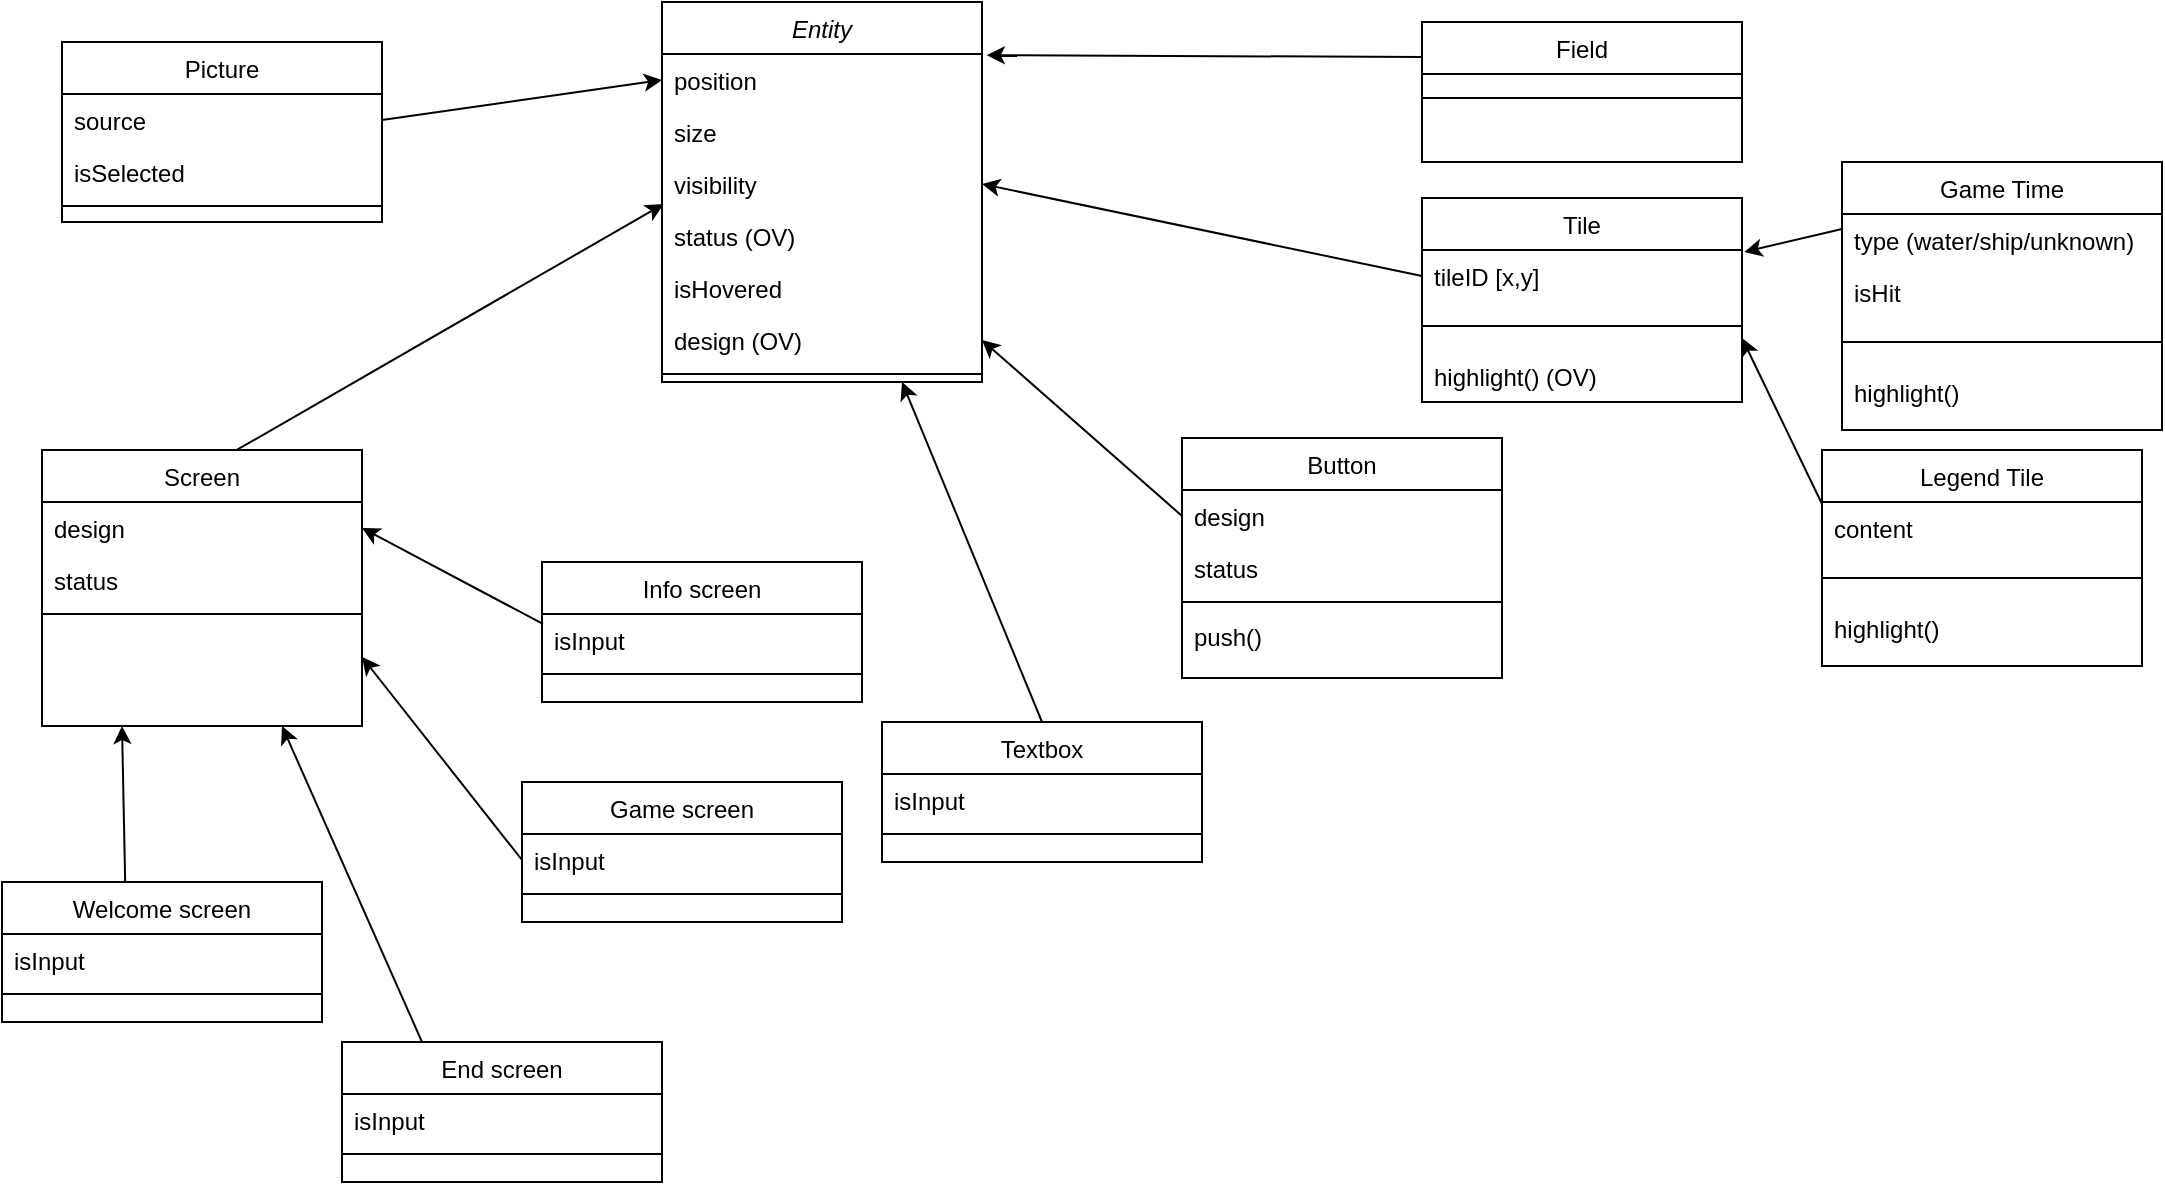 <mxfile version="17.4.0" type="github" pages="2">
  <diagram id="C5RBs43oDa-KdzZeNtuy" name="Design">
    <mxGraphModel dx="1038" dy="539" grid="1" gridSize="10" guides="1" tooltips="1" connect="1" arrows="1" fold="1" page="1" pageScale="1" pageWidth="1169" pageHeight="1654" math="0" shadow="0">
      <root>
        <mxCell id="WIyWlLk6GJQsqaUBKTNV-0" />
        <mxCell id="WIyWlLk6GJQsqaUBKTNV-1" parent="WIyWlLk6GJQsqaUBKTNV-0" />
        <mxCell id="zkfFHV4jXpPFQw0GAbJ--0" value="Entity" style="swimlane;fontStyle=2;align=center;verticalAlign=top;childLayout=stackLayout;horizontal=1;startSize=26;horizontalStack=0;resizeParent=1;resizeLast=0;collapsible=1;marginBottom=0;rounded=0;shadow=0;strokeWidth=1;" parent="WIyWlLk6GJQsqaUBKTNV-1" vertex="1">
          <mxGeometry x="350" y="10" width="160" height="190" as="geometry">
            <mxRectangle x="230" y="140" width="160" height="26" as="alternateBounds" />
          </mxGeometry>
        </mxCell>
        <mxCell id="zkfFHV4jXpPFQw0GAbJ--1" value="position" style="text;align=left;verticalAlign=top;spacingLeft=4;spacingRight=4;overflow=hidden;rotatable=0;points=[[0,0.5],[1,0.5]];portConstraint=eastwest;" parent="zkfFHV4jXpPFQw0GAbJ--0" vertex="1">
          <mxGeometry y="26" width="160" height="26" as="geometry" />
        </mxCell>
        <mxCell id="zkfFHV4jXpPFQw0GAbJ--2" value="size" style="text;align=left;verticalAlign=top;spacingLeft=4;spacingRight=4;overflow=hidden;rotatable=0;points=[[0,0.5],[1,0.5]];portConstraint=eastwest;rounded=0;shadow=0;html=0;" parent="zkfFHV4jXpPFQw0GAbJ--0" vertex="1">
          <mxGeometry y="52" width="160" height="26" as="geometry" />
        </mxCell>
        <mxCell id="aubrxSSwmAPKSSQoLvb7-0" value="visibility" style="text;align=left;verticalAlign=top;spacingLeft=4;spacingRight=4;overflow=hidden;rotatable=0;points=[[0,0.5],[1,0.5]];portConstraint=eastwest;rounded=0;shadow=0;html=0;" vertex="1" parent="zkfFHV4jXpPFQw0GAbJ--0">
          <mxGeometry y="78" width="160" height="26" as="geometry" />
        </mxCell>
        <mxCell id="aubrxSSwmAPKSSQoLvb7-1" value="status (OV)" style="text;align=left;verticalAlign=top;spacingLeft=4;spacingRight=4;overflow=hidden;rotatable=0;points=[[0,0.5],[1,0.5]];portConstraint=eastwest;rounded=0;shadow=0;html=0;" vertex="1" parent="zkfFHV4jXpPFQw0GAbJ--0">
          <mxGeometry y="104" width="160" height="26" as="geometry" />
        </mxCell>
        <mxCell id="_I0pxtjb7SNAMlPnUTDq-0" value="isHovered" style="text;align=left;verticalAlign=top;spacingLeft=4;spacingRight=4;overflow=hidden;rotatable=0;points=[[0,0.5],[1,0.5]];portConstraint=eastwest;rounded=0;shadow=0;html=0;" vertex="1" parent="zkfFHV4jXpPFQw0GAbJ--0">
          <mxGeometry y="130" width="160" height="26" as="geometry" />
        </mxCell>
        <mxCell id="zkfFHV4jXpPFQw0GAbJ--3" value="design (OV)" style="text;align=left;verticalAlign=top;spacingLeft=4;spacingRight=4;overflow=hidden;rotatable=0;points=[[0,0.5],[1,0.5]];portConstraint=eastwest;rounded=0;shadow=0;html=0;" parent="zkfFHV4jXpPFQw0GAbJ--0" vertex="1">
          <mxGeometry y="156" width="160" height="26" as="geometry" />
        </mxCell>
        <mxCell id="zkfFHV4jXpPFQw0GAbJ--4" value="" style="line;html=1;strokeWidth=1;align=left;verticalAlign=middle;spacingTop=-1;spacingLeft=3;spacingRight=3;rotatable=0;labelPosition=right;points=[];portConstraint=eastwest;" parent="zkfFHV4jXpPFQw0GAbJ--0" vertex="1">
          <mxGeometry y="182" width="160" height="8" as="geometry" />
        </mxCell>
        <mxCell id="zkfFHV4jXpPFQw0GAbJ--6" value="Screen" style="swimlane;fontStyle=0;align=center;verticalAlign=top;childLayout=stackLayout;horizontal=1;startSize=26;horizontalStack=0;resizeParent=1;resizeLast=0;collapsible=1;marginBottom=0;rounded=0;shadow=0;strokeWidth=1;" parent="WIyWlLk6GJQsqaUBKTNV-1" vertex="1">
          <mxGeometry x="40" y="234" width="160" height="138" as="geometry">
            <mxRectangle x="130" y="380" width="160" height="26" as="alternateBounds" />
          </mxGeometry>
        </mxCell>
        <mxCell id="zkfFHV4jXpPFQw0GAbJ--7" value="design" style="text;align=left;verticalAlign=top;spacingLeft=4;spacingRight=4;overflow=hidden;rotatable=0;points=[[0,0.5],[1,0.5]];portConstraint=eastwest;" parent="zkfFHV4jXpPFQw0GAbJ--6" vertex="1">
          <mxGeometry y="26" width="160" height="26" as="geometry" />
        </mxCell>
        <mxCell id="zkfFHV4jXpPFQw0GAbJ--8" value="status" style="text;align=left;verticalAlign=top;spacingLeft=4;spacingRight=4;overflow=hidden;rotatable=0;points=[[0,0.5],[1,0.5]];portConstraint=eastwest;rounded=0;shadow=0;html=0;" parent="zkfFHV4jXpPFQw0GAbJ--6" vertex="1">
          <mxGeometry y="52" width="160" height="26" as="geometry" />
        </mxCell>
        <mxCell id="zkfFHV4jXpPFQw0GAbJ--9" value="" style="line;html=1;strokeWidth=1;align=left;verticalAlign=middle;spacingTop=-1;spacingLeft=3;spacingRight=3;rotatable=0;labelPosition=right;points=[];portConstraint=eastwest;" parent="zkfFHV4jXpPFQw0GAbJ--6" vertex="1">
          <mxGeometry y="78" width="160" height="8" as="geometry" />
        </mxCell>
        <mxCell id="zkfFHV4jXpPFQw0GAbJ--13" value="Textbox" style="swimlane;fontStyle=0;align=center;verticalAlign=top;childLayout=stackLayout;horizontal=1;startSize=26;horizontalStack=0;resizeParent=1;resizeLast=0;collapsible=1;marginBottom=0;rounded=0;shadow=0;strokeWidth=1;" parent="WIyWlLk6GJQsqaUBKTNV-1" vertex="1">
          <mxGeometry x="460" y="370" width="160" height="70" as="geometry">
            <mxRectangle x="340" y="380" width="170" height="26" as="alternateBounds" />
          </mxGeometry>
        </mxCell>
        <mxCell id="zkfFHV4jXpPFQw0GAbJ--14" value="isInput" style="text;align=left;verticalAlign=top;spacingLeft=4;spacingRight=4;overflow=hidden;rotatable=0;points=[[0,0.5],[1,0.5]];portConstraint=eastwest;" parent="zkfFHV4jXpPFQw0GAbJ--13" vertex="1">
          <mxGeometry y="26" width="160" height="26" as="geometry" />
        </mxCell>
        <mxCell id="zkfFHV4jXpPFQw0GAbJ--15" value="" style="line;html=1;strokeWidth=1;align=left;verticalAlign=middle;spacingTop=-1;spacingLeft=3;spacingRight=3;rotatable=0;labelPosition=right;points=[];portConstraint=eastwest;" parent="zkfFHV4jXpPFQw0GAbJ--13" vertex="1">
          <mxGeometry y="52" width="160" height="8" as="geometry" />
        </mxCell>
        <mxCell id="zkfFHV4jXpPFQw0GAbJ--17" value="Button" style="swimlane;fontStyle=0;align=center;verticalAlign=top;childLayout=stackLayout;horizontal=1;startSize=26;horizontalStack=0;resizeParent=1;resizeLast=0;collapsible=1;marginBottom=0;rounded=0;shadow=0;strokeWidth=1;" parent="WIyWlLk6GJQsqaUBKTNV-1" vertex="1">
          <mxGeometry x="610" y="228" width="160" height="120" as="geometry">
            <mxRectangle x="550" y="140" width="160" height="26" as="alternateBounds" />
          </mxGeometry>
        </mxCell>
        <mxCell id="zkfFHV4jXpPFQw0GAbJ--18" value="design" style="text;align=left;verticalAlign=top;spacingLeft=4;spacingRight=4;overflow=hidden;rotatable=0;points=[[0,0.5],[1,0.5]];portConstraint=eastwest;" parent="zkfFHV4jXpPFQw0GAbJ--17" vertex="1">
          <mxGeometry y="26" width="160" height="26" as="geometry" />
        </mxCell>
        <mxCell id="zkfFHV4jXpPFQw0GAbJ--19" value="status" style="text;align=left;verticalAlign=top;spacingLeft=4;spacingRight=4;overflow=hidden;rotatable=0;points=[[0,0.5],[1,0.5]];portConstraint=eastwest;rounded=0;shadow=0;html=0;" parent="zkfFHV4jXpPFQw0GAbJ--17" vertex="1">
          <mxGeometry y="52" width="160" height="26" as="geometry" />
        </mxCell>
        <mxCell id="zkfFHV4jXpPFQw0GAbJ--23" value="" style="line;html=1;strokeWidth=1;align=left;verticalAlign=middle;spacingTop=-1;spacingLeft=3;spacingRight=3;rotatable=0;labelPosition=right;points=[];portConstraint=eastwest;" parent="zkfFHV4jXpPFQw0GAbJ--17" vertex="1">
          <mxGeometry y="78" width="160" height="8" as="geometry" />
        </mxCell>
        <mxCell id="zkfFHV4jXpPFQw0GAbJ--25" value="push()" style="text;align=left;verticalAlign=top;spacingLeft=4;spacingRight=4;overflow=hidden;rotatable=0;points=[[0,0.5],[1,0.5]];portConstraint=eastwest;" parent="zkfFHV4jXpPFQw0GAbJ--17" vertex="1">
          <mxGeometry y="86" width="160" height="26" as="geometry" />
        </mxCell>
        <mxCell id="aubrxSSwmAPKSSQoLvb7-2" value="" style="endArrow=classic;html=1;rounded=0;exitX=0;exitY=0.5;exitDx=0;exitDy=0;entryX=1;entryY=0.5;entryDx=0;entryDy=0;" edge="1" parent="WIyWlLk6GJQsqaUBKTNV-1" source="zkfFHV4jXpPFQw0GAbJ--18" target="zkfFHV4jXpPFQw0GAbJ--3">
          <mxGeometry width="50" height="50" relative="1" as="geometry">
            <mxPoint x="390" y="350" as="sourcePoint" />
            <mxPoint x="440" y="213" as="targetPoint" />
            <Array as="points" />
          </mxGeometry>
        </mxCell>
        <mxCell id="aubrxSSwmAPKSSQoLvb7-3" value="" style="endArrow=classic;html=1;rounded=0;exitX=0.5;exitY=0;exitDx=0;exitDy=0;entryX=0.75;entryY=1;entryDx=0;entryDy=0;" edge="1" parent="WIyWlLk6GJQsqaUBKTNV-1" source="zkfFHV4jXpPFQw0GAbJ--13" target="zkfFHV4jXpPFQw0GAbJ--0">
          <mxGeometry width="50" height="50" relative="1" as="geometry">
            <mxPoint x="390" y="350" as="sourcePoint" />
            <mxPoint x="500" y="200" as="targetPoint" />
          </mxGeometry>
        </mxCell>
        <mxCell id="aubrxSSwmAPKSSQoLvb7-4" value="" style="endArrow=classic;html=1;rounded=0;entryX=0.005;entryY=-0.115;entryDx=0;entryDy=0;exitX=0.61;exitY=-0.001;exitDx=0;exitDy=0;exitPerimeter=0;entryPerimeter=0;" edge="1" parent="WIyWlLk6GJQsqaUBKTNV-1" source="zkfFHV4jXpPFQw0GAbJ--6" target="aubrxSSwmAPKSSQoLvb7-1">
          <mxGeometry width="50" height="50" relative="1" as="geometry">
            <mxPoint x="390" y="350" as="sourcePoint" />
            <mxPoint x="440" y="300" as="targetPoint" />
          </mxGeometry>
        </mxCell>
        <mxCell id="aubrxSSwmAPKSSQoLvb7-5" value="Welcome screen" style="swimlane;fontStyle=0;align=center;verticalAlign=top;childLayout=stackLayout;horizontal=1;startSize=26;horizontalStack=0;resizeParent=1;resizeLast=0;collapsible=1;marginBottom=0;rounded=0;shadow=0;strokeWidth=1;" vertex="1" parent="WIyWlLk6GJQsqaUBKTNV-1">
          <mxGeometry x="20" y="450" width="160" height="70" as="geometry">
            <mxRectangle x="340" y="380" width="170" height="26" as="alternateBounds" />
          </mxGeometry>
        </mxCell>
        <mxCell id="aubrxSSwmAPKSSQoLvb7-6" value="isInput" style="text;align=left;verticalAlign=top;spacingLeft=4;spacingRight=4;overflow=hidden;rotatable=0;points=[[0,0.5],[1,0.5]];portConstraint=eastwest;" vertex="1" parent="aubrxSSwmAPKSSQoLvb7-5">
          <mxGeometry y="26" width="160" height="26" as="geometry" />
        </mxCell>
        <mxCell id="aubrxSSwmAPKSSQoLvb7-7" value="" style="line;html=1;strokeWidth=1;align=left;verticalAlign=middle;spacingTop=-1;spacingLeft=3;spacingRight=3;rotatable=0;labelPosition=right;points=[];portConstraint=eastwest;" vertex="1" parent="aubrxSSwmAPKSSQoLvb7-5">
          <mxGeometry y="52" width="160" height="8" as="geometry" />
        </mxCell>
        <mxCell id="aubrxSSwmAPKSSQoLvb7-8" value="Info screen" style="swimlane;fontStyle=0;align=center;verticalAlign=top;childLayout=stackLayout;horizontal=1;startSize=26;horizontalStack=0;resizeParent=1;resizeLast=0;collapsible=1;marginBottom=0;rounded=0;shadow=0;strokeWidth=1;" vertex="1" parent="WIyWlLk6GJQsqaUBKTNV-1">
          <mxGeometry x="290" y="290" width="160" height="70" as="geometry">
            <mxRectangle x="340" y="380" width="170" height="26" as="alternateBounds" />
          </mxGeometry>
        </mxCell>
        <mxCell id="aubrxSSwmAPKSSQoLvb7-9" value="isInput" style="text;align=left;verticalAlign=top;spacingLeft=4;spacingRight=4;overflow=hidden;rotatable=0;points=[[0,0.5],[1,0.5]];portConstraint=eastwest;" vertex="1" parent="aubrxSSwmAPKSSQoLvb7-8">
          <mxGeometry y="26" width="160" height="26" as="geometry" />
        </mxCell>
        <mxCell id="aubrxSSwmAPKSSQoLvb7-10" value="" style="line;html=1;strokeWidth=1;align=left;verticalAlign=middle;spacingTop=-1;spacingLeft=3;spacingRight=3;rotatable=0;labelPosition=right;points=[];portConstraint=eastwest;" vertex="1" parent="aubrxSSwmAPKSSQoLvb7-8">
          <mxGeometry y="52" width="160" height="8" as="geometry" />
        </mxCell>
        <mxCell id="aubrxSSwmAPKSSQoLvb7-11" value="Game screen" style="swimlane;fontStyle=0;align=center;verticalAlign=top;childLayout=stackLayout;horizontal=1;startSize=26;horizontalStack=0;resizeParent=1;resizeLast=0;collapsible=1;marginBottom=0;rounded=0;shadow=0;strokeWidth=1;" vertex="1" parent="WIyWlLk6GJQsqaUBKTNV-1">
          <mxGeometry x="280" y="400" width="160" height="70" as="geometry">
            <mxRectangle x="340" y="380" width="170" height="26" as="alternateBounds" />
          </mxGeometry>
        </mxCell>
        <mxCell id="aubrxSSwmAPKSSQoLvb7-12" value="isInput" style="text;align=left;verticalAlign=top;spacingLeft=4;spacingRight=4;overflow=hidden;rotatable=0;points=[[0,0.5],[1,0.5]];portConstraint=eastwest;" vertex="1" parent="aubrxSSwmAPKSSQoLvb7-11">
          <mxGeometry y="26" width="160" height="26" as="geometry" />
        </mxCell>
        <mxCell id="aubrxSSwmAPKSSQoLvb7-13" value="" style="line;html=1;strokeWidth=1;align=left;verticalAlign=middle;spacingTop=-1;spacingLeft=3;spacingRight=3;rotatable=0;labelPosition=right;points=[];portConstraint=eastwest;" vertex="1" parent="aubrxSSwmAPKSSQoLvb7-11">
          <mxGeometry y="52" width="160" height="8" as="geometry" />
        </mxCell>
        <mxCell id="aubrxSSwmAPKSSQoLvb7-14" value="End screen" style="swimlane;fontStyle=0;align=center;verticalAlign=top;childLayout=stackLayout;horizontal=1;startSize=26;horizontalStack=0;resizeParent=1;resizeLast=0;collapsible=1;marginBottom=0;rounded=0;shadow=0;strokeWidth=1;" vertex="1" parent="WIyWlLk6GJQsqaUBKTNV-1">
          <mxGeometry x="190" y="530" width="160" height="70" as="geometry">
            <mxRectangle x="340" y="380" width="170" height="26" as="alternateBounds" />
          </mxGeometry>
        </mxCell>
        <mxCell id="aubrxSSwmAPKSSQoLvb7-15" value="isInput" style="text;align=left;verticalAlign=top;spacingLeft=4;spacingRight=4;overflow=hidden;rotatable=0;points=[[0,0.5],[1,0.5]];portConstraint=eastwest;" vertex="1" parent="aubrxSSwmAPKSSQoLvb7-14">
          <mxGeometry y="26" width="160" height="26" as="geometry" />
        </mxCell>
        <mxCell id="aubrxSSwmAPKSSQoLvb7-16" value="" style="line;html=1;strokeWidth=1;align=left;verticalAlign=middle;spacingTop=-1;spacingLeft=3;spacingRight=3;rotatable=0;labelPosition=right;points=[];portConstraint=eastwest;" vertex="1" parent="aubrxSSwmAPKSSQoLvb7-14">
          <mxGeometry y="52" width="160" height="8" as="geometry" />
        </mxCell>
        <mxCell id="aubrxSSwmAPKSSQoLvb7-17" value="" style="endArrow=classic;html=1;rounded=0;exitX=0.385;exitY=0.003;exitDx=0;exitDy=0;exitPerimeter=0;entryX=0.25;entryY=1;entryDx=0;entryDy=0;" edge="1" parent="WIyWlLk6GJQsqaUBKTNV-1" source="aubrxSSwmAPKSSQoLvb7-5" target="zkfFHV4jXpPFQw0GAbJ--6">
          <mxGeometry width="50" height="50" relative="1" as="geometry">
            <mxPoint x="390" y="450" as="sourcePoint" />
            <mxPoint x="111" y="340" as="targetPoint" />
          </mxGeometry>
        </mxCell>
        <mxCell id="aubrxSSwmAPKSSQoLvb7-18" value="" style="endArrow=classic;html=1;rounded=0;entryX=0.75;entryY=1;entryDx=0;entryDy=0;exitX=0.25;exitY=0;exitDx=0;exitDy=0;" edge="1" parent="WIyWlLk6GJQsqaUBKTNV-1" source="aubrxSSwmAPKSSQoLvb7-14" target="zkfFHV4jXpPFQw0GAbJ--6">
          <mxGeometry width="50" height="50" relative="1" as="geometry">
            <mxPoint x="390" y="450" as="sourcePoint" />
            <mxPoint x="207.6" y="313.794" as="targetPoint" />
          </mxGeometry>
        </mxCell>
        <mxCell id="aubrxSSwmAPKSSQoLvb7-19" value="" style="endArrow=classic;html=1;rounded=0;entryX=1;entryY=0.75;entryDx=0;entryDy=0;exitX=0;exitY=0.5;exitDx=0;exitDy=0;" edge="1" parent="WIyWlLk6GJQsqaUBKTNV-1" source="aubrxSSwmAPKSSQoLvb7-12" target="zkfFHV4jXpPFQw0GAbJ--6">
          <mxGeometry width="50" height="50" relative="1" as="geometry">
            <mxPoint x="390" y="450" as="sourcePoint" />
            <mxPoint x="230.8" y="284.206" as="targetPoint" />
          </mxGeometry>
        </mxCell>
        <mxCell id="aubrxSSwmAPKSSQoLvb7-20" value="" style="endArrow=classic;html=1;rounded=0;exitX=0.003;exitY=0.192;exitDx=0;exitDy=0;exitPerimeter=0;entryX=1;entryY=0.5;entryDx=0;entryDy=0;" edge="1" parent="WIyWlLk6GJQsqaUBKTNV-1" source="aubrxSSwmAPKSSQoLvb7-9" target="zkfFHV4jXpPFQw0GAbJ--7">
          <mxGeometry width="50" height="50" relative="1" as="geometry">
            <mxPoint x="390" y="450" as="sourcePoint" />
            <mxPoint x="250" y="250" as="targetPoint" />
          </mxGeometry>
        </mxCell>
        <mxCell id="aubrxSSwmAPKSSQoLvb7-21" value="Field" style="swimlane;fontStyle=0;align=center;verticalAlign=top;childLayout=stackLayout;horizontal=1;startSize=26;horizontalStack=0;resizeParent=1;resizeLast=0;collapsible=1;marginBottom=0;rounded=0;shadow=0;strokeWidth=1;" vertex="1" parent="WIyWlLk6GJQsqaUBKTNV-1">
          <mxGeometry x="730" y="20" width="160" height="70" as="geometry">
            <mxRectangle x="340" y="380" width="170" height="26" as="alternateBounds" />
          </mxGeometry>
        </mxCell>
        <mxCell id="aubrxSSwmAPKSSQoLvb7-23" value="" style="line;html=1;strokeWidth=1;align=left;verticalAlign=middle;spacingTop=-1;spacingLeft=3;spacingRight=3;rotatable=0;labelPosition=right;points=[];portConstraint=eastwest;" vertex="1" parent="aubrxSSwmAPKSSQoLvb7-21">
          <mxGeometry y="26" width="160" height="24" as="geometry" />
        </mxCell>
        <mxCell id="aubrxSSwmAPKSSQoLvb7-24" value="" style="endArrow=classic;html=1;rounded=0;entryX=1.015;entryY=0.023;entryDx=0;entryDy=0;entryPerimeter=0;exitX=0;exitY=0.25;exitDx=0;exitDy=0;" edge="1" parent="WIyWlLk6GJQsqaUBKTNV-1" source="aubrxSSwmAPKSSQoLvb7-21" target="zkfFHV4jXpPFQw0GAbJ--1">
          <mxGeometry width="50" height="50" relative="1" as="geometry">
            <mxPoint x="530" y="150" as="sourcePoint" />
            <mxPoint x="580" y="100" as="targetPoint" />
          </mxGeometry>
        </mxCell>
        <mxCell id="aubrxSSwmAPKSSQoLvb7-25" value="Game Time" style="swimlane;fontStyle=0;align=center;verticalAlign=top;childLayout=stackLayout;horizontal=1;startSize=26;horizontalStack=0;resizeParent=1;resizeLast=0;collapsible=1;marginBottom=0;rounded=0;shadow=0;strokeWidth=1;" vertex="1" parent="WIyWlLk6GJQsqaUBKTNV-1">
          <mxGeometry x="940" y="90" width="160" height="134" as="geometry">
            <mxRectangle x="340" y="380" width="170" height="26" as="alternateBounds" />
          </mxGeometry>
        </mxCell>
        <mxCell id="aubrxSSwmAPKSSQoLvb7-31" value="type (water/ship/unknown)" style="text;align=left;verticalAlign=top;spacingLeft=4;spacingRight=4;overflow=hidden;rotatable=0;points=[[0,0.5],[1,0.5]];portConstraint=eastwest;" vertex="1" parent="aubrxSSwmAPKSSQoLvb7-25">
          <mxGeometry y="26" width="160" height="26" as="geometry" />
        </mxCell>
        <mxCell id="aubrxSSwmAPKSSQoLvb7-32" value="isHit" style="text;align=left;verticalAlign=top;spacingLeft=4;spacingRight=4;overflow=hidden;rotatable=0;points=[[0,0.5],[1,0.5]];portConstraint=eastwest;" vertex="1" parent="aubrxSSwmAPKSSQoLvb7-25">
          <mxGeometry y="52" width="160" height="26" as="geometry" />
        </mxCell>
        <mxCell id="aubrxSSwmAPKSSQoLvb7-26" value="" style="line;html=1;strokeWidth=1;align=left;verticalAlign=middle;spacingTop=-1;spacingLeft=3;spacingRight=3;rotatable=0;labelPosition=right;points=[];portConstraint=eastwest;" vertex="1" parent="aubrxSSwmAPKSSQoLvb7-25">
          <mxGeometry y="78" width="160" height="24" as="geometry" />
        </mxCell>
        <mxCell id="aubrxSSwmAPKSSQoLvb7-40" value="highlight()" style="text;align=left;verticalAlign=top;spacingLeft=4;spacingRight=4;overflow=hidden;rotatable=0;points=[[0,0.5],[1,0.5]];portConstraint=eastwest;" vertex="1" parent="aubrxSSwmAPKSSQoLvb7-25">
          <mxGeometry y="102" width="160" height="32" as="geometry" />
        </mxCell>
        <mxCell id="aubrxSSwmAPKSSQoLvb7-27" value="" style="endArrow=classic;html=1;rounded=0;exitX=0;exitY=0.25;exitDx=0;exitDy=0;entryX=1.007;entryY=0.038;entryDx=0;entryDy=0;entryPerimeter=0;" edge="1" parent="WIyWlLk6GJQsqaUBKTNV-1" source="aubrxSSwmAPKSSQoLvb7-25" target="aubrxSSwmAPKSSQoLvb7-35">
          <mxGeometry width="50" height="50" relative="1" as="geometry">
            <mxPoint x="640" y="250" as="sourcePoint" />
            <mxPoint x="780" y="110" as="targetPoint" />
          </mxGeometry>
        </mxCell>
        <mxCell id="aubrxSSwmAPKSSQoLvb7-28" value="Legend Tile" style="swimlane;fontStyle=0;align=center;verticalAlign=top;childLayout=stackLayout;horizontal=1;startSize=26;horizontalStack=0;resizeParent=1;resizeLast=0;collapsible=1;marginBottom=0;rounded=0;shadow=0;strokeWidth=1;" vertex="1" parent="WIyWlLk6GJQsqaUBKTNV-1">
          <mxGeometry x="930" y="234" width="160" height="108" as="geometry">
            <mxRectangle x="340" y="380" width="170" height="26" as="alternateBounds" />
          </mxGeometry>
        </mxCell>
        <mxCell id="aubrxSSwmAPKSSQoLvb7-33" value="content" style="text;align=left;verticalAlign=top;spacingLeft=4;spacingRight=4;overflow=hidden;rotatable=0;points=[[0,0.5],[1,0.5]];portConstraint=eastwest;" vertex="1" parent="aubrxSSwmAPKSSQoLvb7-28">
          <mxGeometry y="26" width="160" height="26" as="geometry" />
        </mxCell>
        <mxCell id="aubrxSSwmAPKSSQoLvb7-29" value="" style="line;html=1;strokeWidth=1;align=left;verticalAlign=middle;spacingTop=-1;spacingLeft=3;spacingRight=3;rotatable=0;labelPosition=right;points=[];portConstraint=eastwest;" vertex="1" parent="aubrxSSwmAPKSSQoLvb7-28">
          <mxGeometry y="52" width="160" height="24" as="geometry" />
        </mxCell>
        <mxCell id="aubrxSSwmAPKSSQoLvb7-39" value="highlight()" style="text;align=left;verticalAlign=top;spacingLeft=4;spacingRight=4;overflow=hidden;rotatable=0;points=[[0,0.5],[1,0.5]];portConstraint=eastwest;" vertex="1" parent="aubrxSSwmAPKSSQoLvb7-28">
          <mxGeometry y="76" width="160" height="32" as="geometry" />
        </mxCell>
        <mxCell id="aubrxSSwmAPKSSQoLvb7-30" value="" style="endArrow=classic;html=1;rounded=0;exitX=0;exitY=0.25;exitDx=0;exitDy=0;entryX=1;entryY=0.75;entryDx=0;entryDy=0;entryPerimeter=0;" edge="1" parent="WIyWlLk6GJQsqaUBKTNV-1" source="aubrxSSwmAPKSSQoLvb7-28" target="aubrxSSwmAPKSSQoLvb7-36">
          <mxGeometry width="50" height="50" relative="1" as="geometry">
            <mxPoint x="940" y="250" as="sourcePoint" />
            <mxPoint x="750" y="150" as="targetPoint" />
          </mxGeometry>
        </mxCell>
        <mxCell id="aubrxSSwmAPKSSQoLvb7-34" value="Tile" style="swimlane;fontStyle=0;align=center;verticalAlign=top;childLayout=stackLayout;horizontal=1;startSize=26;horizontalStack=0;resizeParent=1;resizeLast=0;collapsible=1;marginBottom=0;rounded=0;shadow=0;strokeWidth=1;" vertex="1" parent="WIyWlLk6GJQsqaUBKTNV-1">
          <mxGeometry x="730" y="108" width="160" height="102" as="geometry">
            <mxRectangle x="340" y="380" width="170" height="26" as="alternateBounds" />
          </mxGeometry>
        </mxCell>
        <mxCell id="aubrxSSwmAPKSSQoLvb7-35" value="tileID [x,y]" style="text;align=left;verticalAlign=top;spacingLeft=4;spacingRight=4;overflow=hidden;rotatable=0;points=[[0,0.5],[1,0.5]];portConstraint=eastwest;" vertex="1" parent="aubrxSSwmAPKSSQoLvb7-34">
          <mxGeometry y="26" width="160" height="26" as="geometry" />
        </mxCell>
        <mxCell id="aubrxSSwmAPKSSQoLvb7-36" value="" style="line;html=1;strokeWidth=1;align=left;verticalAlign=middle;spacingTop=-1;spacingLeft=3;spacingRight=3;rotatable=0;labelPosition=right;points=[];portConstraint=eastwest;" vertex="1" parent="aubrxSSwmAPKSSQoLvb7-34">
          <mxGeometry y="52" width="160" height="24" as="geometry" />
        </mxCell>
        <mxCell id="aubrxSSwmAPKSSQoLvb7-38" value="highlight() (OV)" style="text;align=left;verticalAlign=top;spacingLeft=4;spacingRight=4;overflow=hidden;rotatable=0;points=[[0,0.5],[1,0.5]];portConstraint=eastwest;" vertex="1" parent="aubrxSSwmAPKSSQoLvb7-34">
          <mxGeometry y="76" width="160" height="26" as="geometry" />
        </mxCell>
        <mxCell id="aubrxSSwmAPKSSQoLvb7-37" value="" style="endArrow=classic;html=1;rounded=0;entryX=1;entryY=0.5;entryDx=0;entryDy=0;exitX=0;exitY=0.5;exitDx=0;exitDy=0;" edge="1" parent="WIyWlLk6GJQsqaUBKTNV-1" source="aubrxSSwmAPKSSQoLvb7-35" target="aubrxSSwmAPKSSQoLvb7-0">
          <mxGeometry width="50" height="50" relative="1" as="geometry">
            <mxPoint x="750" y="250" as="sourcePoint" />
            <mxPoint x="800" y="200" as="targetPoint" />
          </mxGeometry>
        </mxCell>
        <mxCell id="aubrxSSwmAPKSSQoLvb7-41" value="Picture" style="swimlane;fontStyle=0;align=center;verticalAlign=top;childLayout=stackLayout;horizontal=1;startSize=26;horizontalStack=0;resizeParent=1;resizeLast=0;collapsible=1;marginBottom=0;rounded=0;shadow=0;strokeWidth=1;" vertex="1" parent="WIyWlLk6GJQsqaUBKTNV-1">
          <mxGeometry x="50" y="30" width="160" height="90" as="geometry">
            <mxRectangle x="550" y="140" width="160" height="26" as="alternateBounds" />
          </mxGeometry>
        </mxCell>
        <mxCell id="aubrxSSwmAPKSSQoLvb7-43" value="source" style="text;align=left;verticalAlign=top;spacingLeft=4;spacingRight=4;overflow=hidden;rotatable=0;points=[[0,0.5],[1,0.5]];portConstraint=eastwest;rounded=0;shadow=0;html=0;" vertex="1" parent="aubrxSSwmAPKSSQoLvb7-41">
          <mxGeometry y="26" width="160" height="26" as="geometry" />
        </mxCell>
        <mxCell id="pE2IykwddICtRG4VuX9f-0" value="isSelected" style="text;align=left;verticalAlign=top;spacingLeft=4;spacingRight=4;overflow=hidden;rotatable=0;points=[[0,0.5],[1,0.5]];portConstraint=eastwest;rounded=0;shadow=0;html=0;" vertex="1" parent="aubrxSSwmAPKSSQoLvb7-41">
          <mxGeometry y="52" width="160" height="26" as="geometry" />
        </mxCell>
        <mxCell id="aubrxSSwmAPKSSQoLvb7-44" value="" style="line;html=1;strokeWidth=1;align=left;verticalAlign=middle;spacingTop=-1;spacingLeft=3;spacingRight=3;rotatable=0;labelPosition=right;points=[];portConstraint=eastwest;" vertex="1" parent="aubrxSSwmAPKSSQoLvb7-41">
          <mxGeometry y="78" width="160" height="8" as="geometry" />
        </mxCell>
        <mxCell id="aubrxSSwmAPKSSQoLvb7-46" value="" style="endArrow=classic;html=1;rounded=0;entryX=0;entryY=0.5;entryDx=0;entryDy=0;exitX=1;exitY=0.5;exitDx=0;exitDy=0;" edge="1" parent="WIyWlLk6GJQsqaUBKTNV-1" source="aubrxSSwmAPKSSQoLvb7-43" target="zkfFHV4jXpPFQw0GAbJ--1">
          <mxGeometry width="50" height="50" relative="1" as="geometry">
            <mxPoint x="490" y="180" as="sourcePoint" />
            <mxPoint x="540" y="130" as="targetPoint" />
          </mxGeometry>
        </mxCell>
      </root>
    </mxGraphModel>
  </diagram>
  <diagram id="_cAtPE6ruybmBjNC7MMK" name="Game logic">
    <mxGraphModel dx="1038" dy="539" grid="1" gridSize="10" guides="1" tooltips="1" connect="1" arrows="1" fold="1" page="1" pageScale="1" pageWidth="1169" pageHeight="1654" math="0" shadow="0">
      <root>
        <mxCell id="0" />
        <mxCell id="1" parent="0" />
        <mxCell id="BJ2NsxGHiL7fqMP8HyeA-1" value="Program" style="swimlane;fontStyle=0;align=center;verticalAlign=top;childLayout=stackLayout;horizontal=1;startSize=26;horizontalStack=0;resizeParent=1;resizeLast=0;collapsible=1;marginBottom=0;rounded=0;shadow=0;strokeWidth=1;" vertex="1" parent="1">
          <mxGeometry x="90" y="30" width="160" height="120" as="geometry">
            <mxRectangle x="230" y="140" width="160" height="26" as="alternateBounds" />
          </mxGeometry>
        </mxCell>
        <mxCell id="BJ2NsxGHiL7fqMP8HyeA-2" value="position" style="text;align=left;verticalAlign=top;spacingLeft=4;spacingRight=4;overflow=hidden;rotatable=0;points=[[0,0.5],[1,0.5]];portConstraint=eastwest;" vertex="1" parent="BJ2NsxGHiL7fqMP8HyeA-1">
          <mxGeometry y="26" width="160" height="26" as="geometry" />
        </mxCell>
        <mxCell id="BJ2NsxGHiL7fqMP8HyeA-7" value="" style="line;html=1;strokeWidth=1;align=left;verticalAlign=middle;spacingTop=-1;spacingLeft=3;spacingRight=3;rotatable=0;labelPosition=right;points=[];portConstraint=eastwest;" vertex="1" parent="BJ2NsxGHiL7fqMP8HyeA-1">
          <mxGeometry y="52" width="160" height="8" as="geometry" />
        </mxCell>
        <mxCell id="m1gzNodCR57h3Zia3nPE-1" value="initialize()" style="text;align=left;verticalAlign=top;spacingLeft=4;spacingRight=4;overflow=hidden;rotatable=0;points=[[0,0.5],[1,0.5]];portConstraint=eastwest;" vertex="1" parent="BJ2NsxGHiL7fqMP8HyeA-1">
          <mxGeometry y="60" width="160" height="26" as="geometry" />
        </mxCell>
        <mxCell id="EHMqb78vgIgu1XkrKQ_K-8" value="createPlayer()" style="text;align=left;verticalAlign=top;spacingLeft=4;spacingRight=4;overflow=hidden;rotatable=0;points=[[0,0.5],[1,0.5]];portConstraint=eastwest;" vertex="1" parent="BJ2NsxGHiL7fqMP8HyeA-1">
          <mxGeometry y="86" width="160" height="26" as="geometry" />
        </mxCell>
        <mxCell id="BJ2NsxGHiL7fqMP8HyeA-16" value="Player" style="swimlane;fontStyle=0;align=center;verticalAlign=top;childLayout=stackLayout;horizontal=1;startSize=26;horizontalStack=0;resizeParent=1;resizeLast=0;collapsible=1;marginBottom=0;rounded=0;shadow=0;strokeWidth=1;" vertex="1" parent="1">
          <mxGeometry x="160" y="170" width="160" height="216" as="geometry">
            <mxRectangle x="230" y="140" width="160" height="26" as="alternateBounds" />
          </mxGeometry>
        </mxCell>
        <mxCell id="BJ2NsxGHiL7fqMP8HyeA-17" value="isMe" style="text;align=left;verticalAlign=top;spacingLeft=4;spacingRight=4;overflow=hidden;rotatable=0;points=[[0,0.5],[1,0.5]];portConstraint=eastwest;" vertex="1" parent="BJ2NsxGHiL7fqMP8HyeA-16">
          <mxGeometry y="26" width="160" height="26" as="geometry" />
        </mxCell>
        <mxCell id="CmAs2VRYw0GFPssPPwCZ-8" value="isReady" style="text;align=left;verticalAlign=top;spacingLeft=4;spacingRight=4;overflow=hidden;rotatable=0;points=[[0,0.5],[1,0.5]];portConstraint=eastwest;" vertex="1" parent="BJ2NsxGHiL7fqMP8HyeA-16">
          <mxGeometry y="52" width="160" height="26" as="geometry" />
        </mxCell>
        <mxCell id="BJ2NsxGHiL7fqMP8HyeA-28" value="Name" style="text;align=left;verticalAlign=top;spacingLeft=4;spacingRight=4;overflow=hidden;rotatable=0;points=[[0,0.5],[1,0.5]];portConstraint=eastwest;" vertex="1" parent="BJ2NsxGHiL7fqMP8HyeA-16">
          <mxGeometry y="78" width="160" height="26" as="geometry" />
        </mxCell>
        <mxCell id="CmAs2VRYw0GFPssPPwCZ-1" value="isHost" style="text;align=left;verticalAlign=top;spacingLeft=4;spacingRight=4;overflow=hidden;rotatable=0;points=[[0,0.5],[1,0.5]];portConstraint=eastwest;" vertex="1" parent="BJ2NsxGHiL7fqMP8HyeA-16">
          <mxGeometry y="104" width="160" height="26" as="geometry" />
        </mxCell>
        <mxCell id="BJ2NsxGHiL7fqMP8HyeA-19" value="ID" style="text;align=left;verticalAlign=top;spacingLeft=4;spacingRight=4;overflow=hidden;rotatable=0;points=[[0,0.5],[1,0.5]];portConstraint=eastwest;" vertex="1" parent="BJ2NsxGHiL7fqMP8HyeA-16">
          <mxGeometry y="130" width="160" height="26" as="geometry" />
        </mxCell>
        <mxCell id="BJ2NsxGHiL7fqMP8HyeA-18" value="" style="line;html=1;strokeWidth=1;align=left;verticalAlign=middle;spacingTop=-1;spacingLeft=3;spacingRight=3;rotatable=0;labelPosition=right;points=[];portConstraint=eastwest;" vertex="1" parent="BJ2NsxGHiL7fqMP8HyeA-16">
          <mxGeometry y="156" width="160" height="8" as="geometry" />
        </mxCell>
        <mxCell id="EHMqb78vgIgu1XkrKQ_K-1" value="joinGame()" style="text;align=left;verticalAlign=top;spacingLeft=4;spacingRight=4;overflow=hidden;rotatable=0;points=[[0,0.5],[1,0.5]];portConstraint=eastwest;" vertex="1" parent="BJ2NsxGHiL7fqMP8HyeA-16">
          <mxGeometry y="164" width="160" height="26" as="geometry" />
        </mxCell>
        <mxCell id="EHMqb78vgIgu1XkrKQ_K-7" value="createGame()" style="text;align=left;verticalAlign=top;spacingLeft=4;spacingRight=4;overflow=hidden;rotatable=0;points=[[0,0.5],[1,0.5]];portConstraint=eastwest;" vertex="1" parent="BJ2NsxGHiL7fqMP8HyeA-16">
          <mxGeometry y="190" width="160" height="26" as="geometry" />
        </mxCell>
        <mxCell id="BJ2NsxGHiL7fqMP8HyeA-20" value="Battleship" style="swimlane;fontStyle=0;align=center;verticalAlign=top;childLayout=stackLayout;horizontal=1;startSize=26;horizontalStack=0;resizeParent=1;resizeLast=0;collapsible=1;marginBottom=0;rounded=0;shadow=0;strokeWidth=1;" vertex="1" parent="1">
          <mxGeometry x="585" y="270" width="180" height="242" as="geometry">
            <mxRectangle x="230" y="140" width="160" height="26" as="alternateBounds" />
          </mxGeometry>
        </mxCell>
        <mxCell id="BJ2NsxGHiL7fqMP8HyeA-22" value="isDestroyed" style="text;align=left;verticalAlign=top;spacingLeft=4;spacingRight=4;overflow=hidden;rotatable=0;points=[[0,0.5],[1,0.5]];portConstraint=eastwest;" vertex="1" parent="BJ2NsxGHiL7fqMP8HyeA-20">
          <mxGeometry y="26" width="180" height="26" as="geometry" />
        </mxCell>
        <mxCell id="CmAs2VRYw0GFPssPPwCZ-3" value="length" style="text;align=left;verticalAlign=top;spacingLeft=4;spacingRight=4;overflow=hidden;rotatable=0;points=[[0,0.5],[1,0.5]];portConstraint=eastwest;" vertex="1" parent="BJ2NsxGHiL7fqMP8HyeA-20">
          <mxGeometry y="52" width="180" height="26" as="geometry" />
        </mxCell>
        <mxCell id="BJ2NsxGHiL7fqMP8HyeA-31" value="position" style="text;align=left;verticalAlign=top;spacingLeft=4;spacingRight=4;overflow=hidden;rotatable=0;points=[[0,0.5],[1,0.5]];portConstraint=eastwest;" vertex="1" parent="BJ2NsxGHiL7fqMP8HyeA-20">
          <mxGeometry y="78" width="180" height="26" as="geometry" />
        </mxCell>
        <mxCell id="BJ2NsxGHiL7fqMP8HyeA-32" value="orientation (vertical/horizontal)" style="text;align=left;verticalAlign=top;spacingLeft=4;spacingRight=4;overflow=hidden;rotatable=0;points=[[0,0.5],[1,0.5]];portConstraint=eastwest;" vertex="1" parent="BJ2NsxGHiL7fqMP8HyeA-20">
          <mxGeometry y="104" width="180" height="26" as="geometry" />
        </mxCell>
        <mxCell id="BJ2NsxGHiL7fqMP8HyeA-23" value="" style="line;html=1;strokeWidth=1;align=left;verticalAlign=middle;spacingTop=-1;spacingLeft=3;spacingRight=3;rotatable=0;labelPosition=right;points=[];portConstraint=eastwest;" vertex="1" parent="BJ2NsxGHiL7fqMP8HyeA-20">
          <mxGeometry y="130" width="180" height="8" as="geometry" />
        </mxCell>
        <mxCell id="BJ2NsxGHiL7fqMP8HyeA-29" value="getTileIDs()" style="text;align=left;verticalAlign=top;spacingLeft=4;spacingRight=4;overflow=hidden;rotatable=0;points=[[0,0.5],[1,0.5]];portConstraint=eastwest;" vertex="1" parent="BJ2NsxGHiL7fqMP8HyeA-20">
          <mxGeometry y="138" width="180" height="26" as="geometry" />
        </mxCell>
        <mxCell id="hnURPyxOtXnGkxbmjfG--1" value="rotate()" style="text;align=left;verticalAlign=top;spacingLeft=4;spacingRight=4;overflow=hidden;rotatable=0;points=[[0,0.5],[1,0.5]];portConstraint=eastwest;" vertex="1" parent="BJ2NsxGHiL7fqMP8HyeA-20">
          <mxGeometry y="164" width="180" height="26" as="geometry" />
        </mxCell>
        <mxCell id="hnURPyxOtXnGkxbmjfG--2" value="getTileIDs()" style="text;align=left;verticalAlign=top;spacingLeft=4;spacingRight=4;overflow=hidden;rotatable=0;points=[[0,0.5],[1,0.5]];portConstraint=eastwest;" vertex="1" parent="BJ2NsxGHiL7fqMP8HyeA-20">
          <mxGeometry y="190" width="180" height="26" as="geometry" />
        </mxCell>
        <mxCell id="BJ2NsxGHiL7fqMP8HyeA-24" value="Game" style="swimlane;fontStyle=0;align=center;verticalAlign=top;childLayout=stackLayout;horizontal=1;startSize=26;horizontalStack=0;resizeParent=1;resizeLast=0;collapsible=1;marginBottom=0;rounded=0;shadow=0;strokeWidth=1;" vertex="1" parent="1">
          <mxGeometry x="200" y="410" width="320" height="372" as="geometry">
            <mxRectangle x="230" y="140" width="160" height="26" as="alternateBounds" />
          </mxGeometry>
        </mxCell>
        <mxCell id="BJ2NsxGHiL7fqMP8HyeA-25" value="host" style="text;align=left;verticalAlign=top;spacingLeft=4;spacingRight=4;overflow=hidden;rotatable=0;points=[[0,0.5],[1,0.5]];portConstraint=eastwest;" vertex="1" parent="BJ2NsxGHiL7fqMP8HyeA-24">
          <mxGeometry y="26" width="320" height="26" as="geometry" />
        </mxCell>
        <mxCell id="BJ2NsxGHiL7fqMP8HyeA-26" value="client" style="text;align=left;verticalAlign=top;spacingLeft=4;spacingRight=4;overflow=hidden;rotatable=0;points=[[0,0.5],[1,0.5]];portConstraint=eastwest;" vertex="1" parent="BJ2NsxGHiL7fqMP8HyeA-24">
          <mxGeometry y="52" width="320" height="26" as="geometry" />
        </mxCell>
        <mxCell id="CmAs2VRYw0GFPssPPwCZ-4" value="hostShips" style="text;align=left;verticalAlign=top;spacingLeft=4;spacingRight=4;overflow=hidden;rotatable=0;points=[[0,0.5],[1,0.5]];portConstraint=eastwest;" vertex="1" parent="BJ2NsxGHiL7fqMP8HyeA-24">
          <mxGeometry y="78" width="320" height="26" as="geometry" />
        </mxCell>
        <mxCell id="5YJ6tblcLGSaN-hb1kV9-1" value="clientShips" style="text;align=left;verticalAlign=top;spacingLeft=4;spacingRight=4;overflow=hidden;rotatable=0;points=[[0,0.5],[1,0.5]];portConstraint=eastwest;" vertex="1" parent="BJ2NsxGHiL7fqMP8HyeA-24">
          <mxGeometry y="104" width="320" height="26" as="geometry" />
        </mxCell>
        <mxCell id="CmAs2VRYw0GFPssPPwCZ-2" value="gameScreen" style="text;align=left;verticalAlign=top;spacingLeft=4;spacingRight=4;overflow=hidden;rotatable=0;points=[[0,0.5],[1,0.5]];portConstraint=eastwest;" vertex="1" parent="BJ2NsxGHiL7fqMP8HyeA-24">
          <mxGeometry y="130" width="320" height="26" as="geometry" />
        </mxCell>
        <mxCell id="CmAs2VRYw0GFPssPPwCZ-5" value="status (setup/ready/HostTurn/ClientTurn/End/Destruct)" style="text;align=left;verticalAlign=top;spacingLeft=4;spacingRight=4;overflow=hidden;rotatable=0;points=[[0,0.5],[1,0.5]];portConstraint=eastwest;" vertex="1" parent="BJ2NsxGHiL7fqMP8HyeA-24">
          <mxGeometry y="156" width="320" height="26" as="geometry" />
        </mxCell>
        <mxCell id="BJ2NsxGHiL7fqMP8HyeA-27" value="" style="line;html=1;strokeWidth=1;align=left;verticalAlign=middle;spacingTop=-1;spacingLeft=3;spacingRight=3;rotatable=0;labelPosition=right;points=[];portConstraint=eastwest;" vertex="1" parent="BJ2NsxGHiL7fqMP8HyeA-24">
          <mxGeometry y="182" width="320" height="8" as="geometry" />
        </mxCell>
        <mxCell id="CmAs2VRYw0GFPssPPwCZ-6" value="checkWinStatus()" style="text;align=left;verticalAlign=top;spacingLeft=4;spacingRight=4;overflow=hidden;rotatable=0;points=[[0,0.5],[1,0.5]];portConstraint=eastwest;" vertex="1" parent="BJ2NsxGHiL7fqMP8HyeA-24">
          <mxGeometry y="190" width="320" height="26" as="geometry" />
        </mxCell>
        <mxCell id="CmAs2VRYw0GFPssPPwCZ-9" value="sendShotCoordinates()" style="text;align=left;verticalAlign=top;spacingLeft=4;spacingRight=4;overflow=hidden;rotatable=0;points=[[0,0.5],[1,0.5]];portConstraint=eastwest;" vertex="1" parent="BJ2NsxGHiL7fqMP8HyeA-24">
          <mxGeometry y="216" width="320" height="26" as="geometry" />
        </mxCell>
        <mxCell id="CmAs2VRYw0GFPssPPwCZ-13" value="sendGame()" style="text;align=left;verticalAlign=top;spacingLeft=4;spacingRight=4;overflow=hidden;rotatable=0;points=[[0,0.5],[1,0.5]];portConstraint=eastwest;" vertex="1" parent="BJ2NsxGHiL7fqMP8HyeA-24">
          <mxGeometry y="242" width="320" height="26" as="geometry" />
        </mxCell>
        <mxCell id="CmAs2VRYw0GFPssPPwCZ-10" value="sendACK()" style="text;align=left;verticalAlign=top;spacingLeft=4;spacingRight=4;overflow=hidden;rotatable=0;points=[[0,0.5],[1,0.5]];portConstraint=eastwest;" vertex="1" parent="BJ2NsxGHiL7fqMP8HyeA-24">
          <mxGeometry y="268" width="320" height="26" as="geometry" />
        </mxCell>
        <mxCell id="CmAs2VRYw0GFPssPPwCZ-11" value="waitForShot()" style="text;align=left;verticalAlign=top;spacingLeft=4;spacingRight=4;overflow=hidden;rotatable=0;points=[[0,0.5],[1,0.5]];portConstraint=eastwest;" vertex="1" parent="BJ2NsxGHiL7fqMP8HyeA-24">
          <mxGeometry y="294" width="320" height="26" as="geometry" />
        </mxCell>
        <mxCell id="CmAs2VRYw0GFPssPPwCZ-14" value="waitforGame()" style="text;align=left;verticalAlign=top;spacingLeft=4;spacingRight=4;overflow=hidden;rotatable=0;points=[[0,0.5],[1,0.5]];portConstraint=eastwest;" vertex="1" parent="BJ2NsxGHiL7fqMP8HyeA-24">
          <mxGeometry y="320" width="320" height="26" as="geometry" />
        </mxCell>
        <mxCell id="CmAs2VRYw0GFPssPPwCZ-12" value="waitForACK()" style="text;align=left;verticalAlign=top;spacingLeft=4;spacingRight=4;overflow=hidden;rotatable=0;points=[[0,0.5],[1,0.5]];portConstraint=eastwest;" vertex="1" parent="BJ2NsxGHiL7fqMP8HyeA-24">
          <mxGeometry y="346" width="320" height="26" as="geometry" />
        </mxCell>
      </root>
    </mxGraphModel>
  </diagram>
</mxfile>
